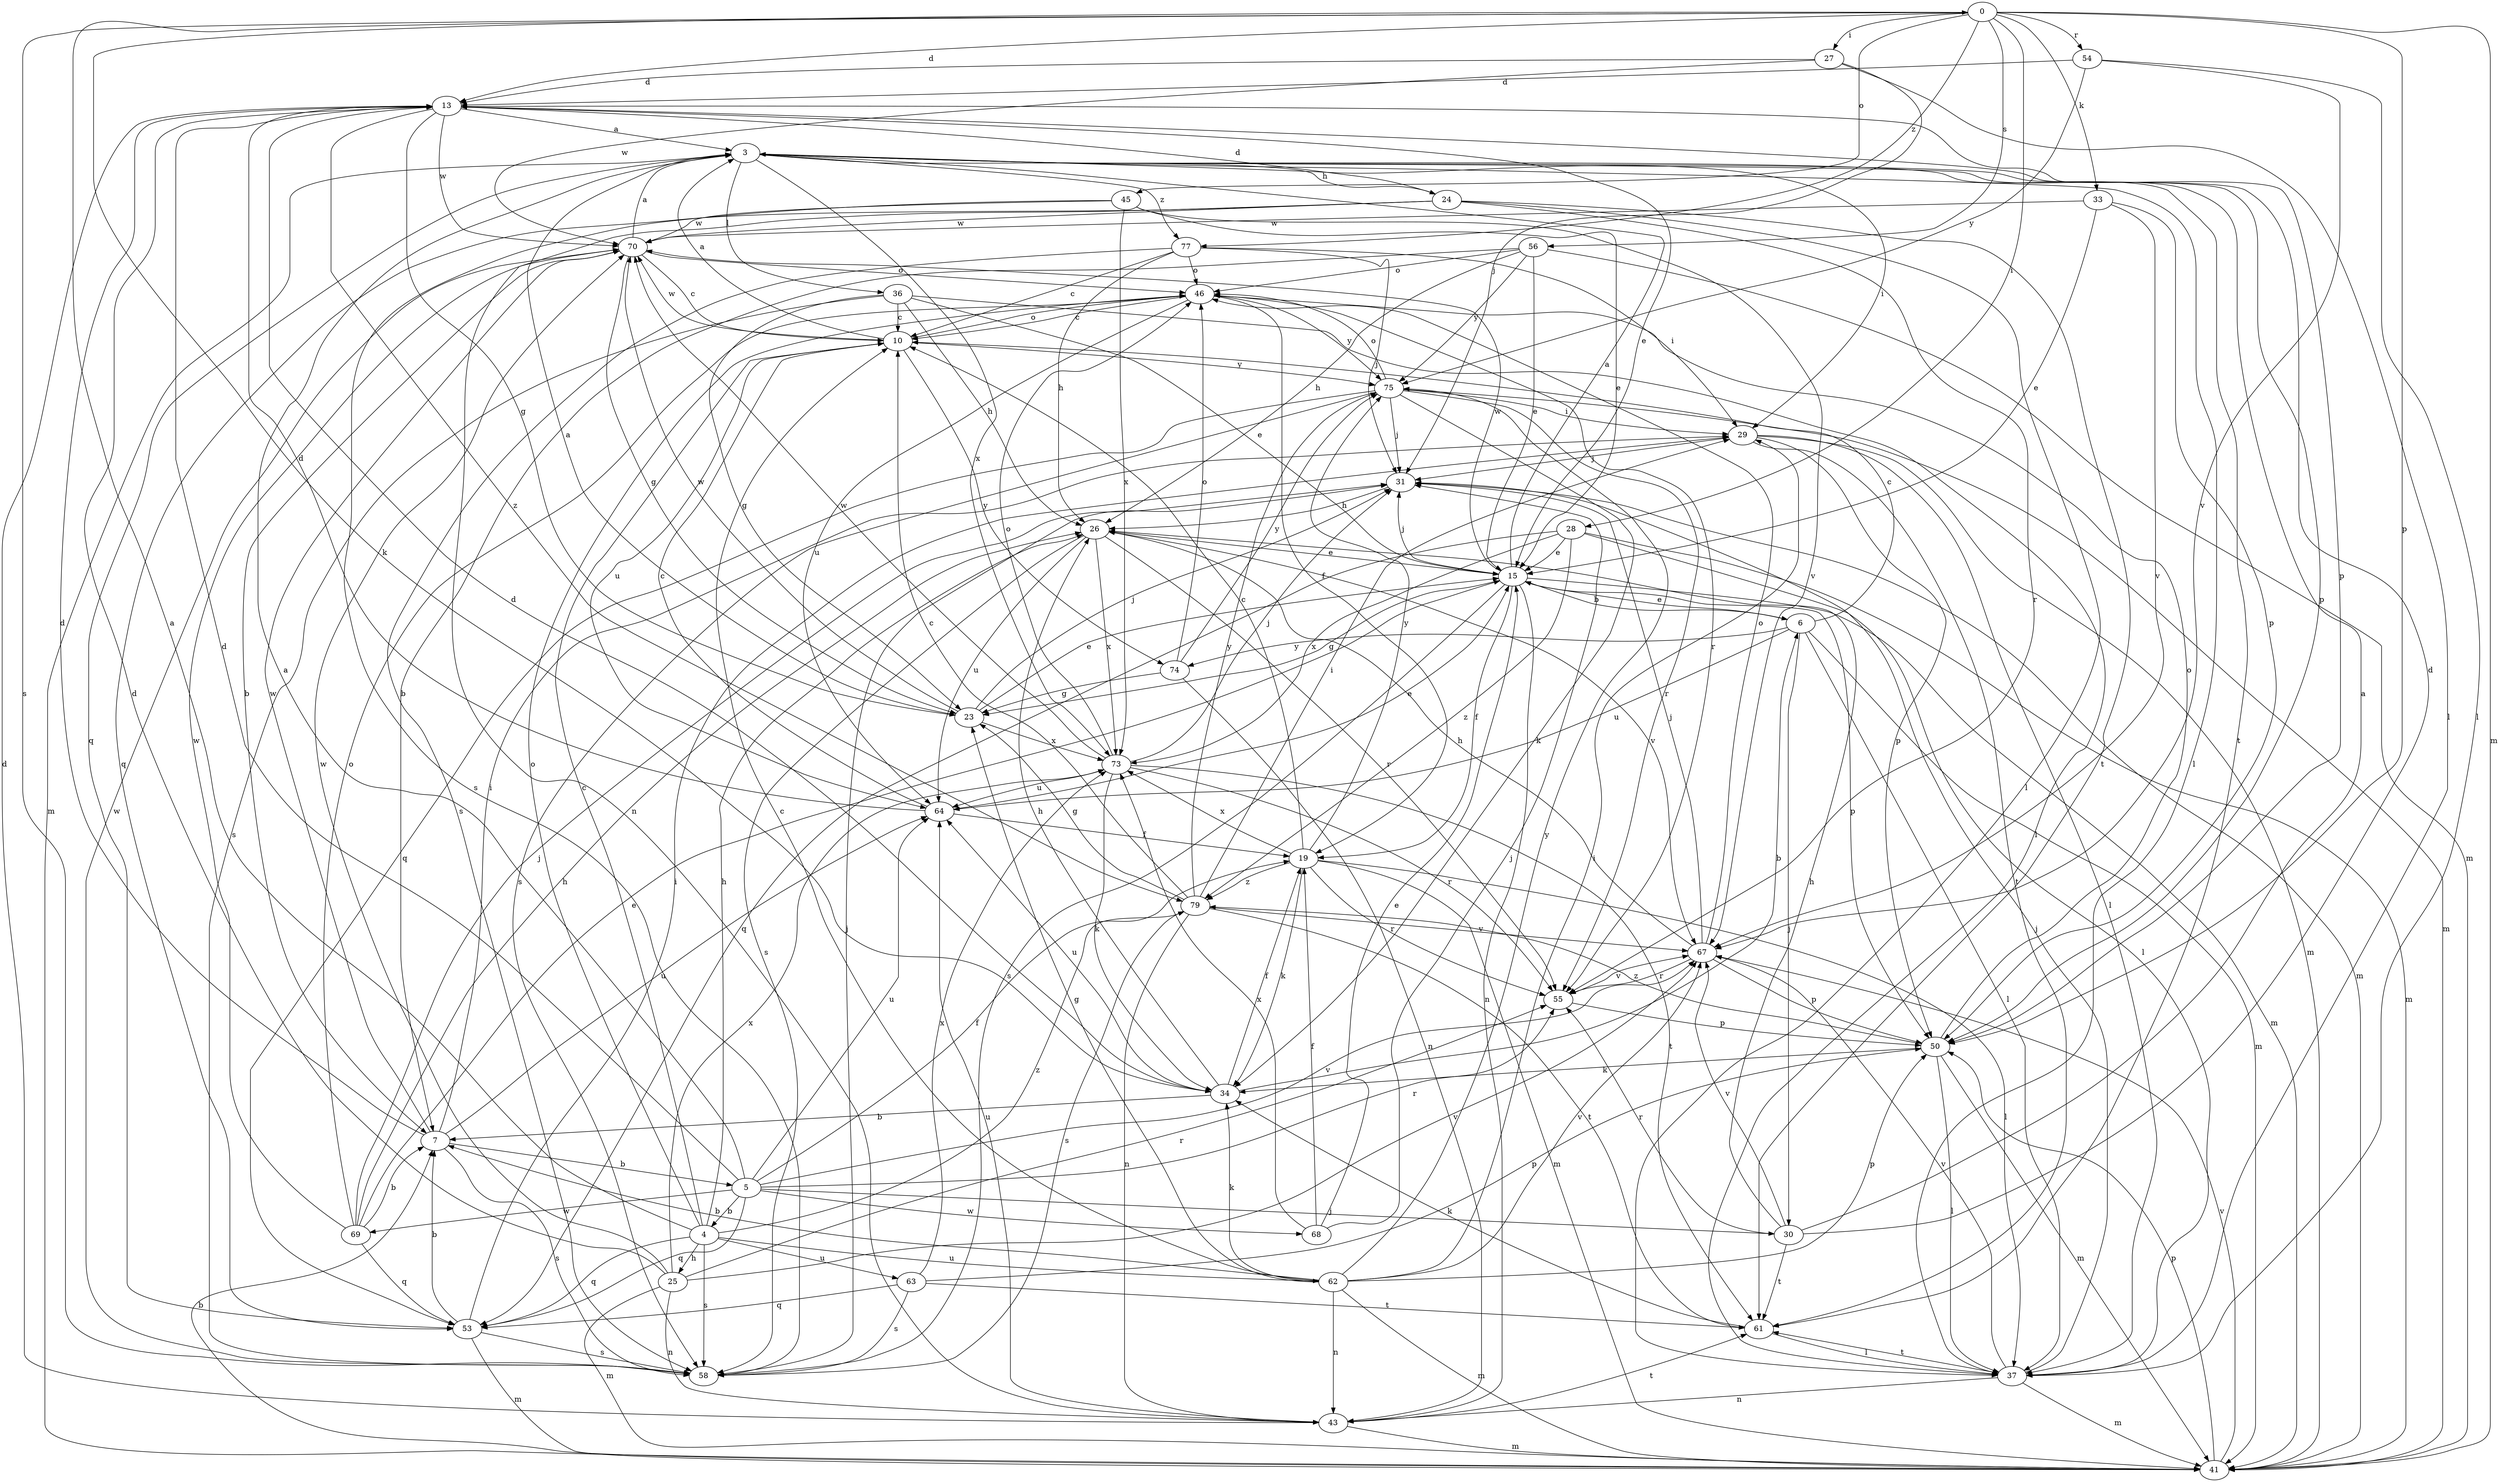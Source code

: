 strict digraph  {
0;
3;
4;
5;
6;
7;
10;
13;
15;
19;
23;
24;
25;
26;
27;
28;
29;
30;
31;
33;
34;
36;
37;
41;
43;
45;
46;
50;
53;
54;
55;
56;
58;
61;
62;
63;
64;
67;
68;
69;
70;
73;
74;
75;
77;
79;
0 -> 13  [label=d];
0 -> 27  [label=i];
0 -> 28  [label=i];
0 -> 33  [label=k];
0 -> 34  [label=k];
0 -> 41  [label=m];
0 -> 45  [label=o];
0 -> 50  [label=p];
0 -> 54  [label=r];
0 -> 56  [label=s];
0 -> 58  [label=s];
0 -> 77  [label=z];
3 -> 24  [label=h];
3 -> 29  [label=i];
3 -> 36  [label=l];
3 -> 37  [label=l];
3 -> 41  [label=m];
3 -> 50  [label=p];
3 -> 53  [label=q];
3 -> 61  [label=t];
3 -> 73  [label=x];
3 -> 77  [label=z];
4 -> 0  [label=a];
4 -> 10  [label=c];
4 -> 25  [label=h];
4 -> 26  [label=h];
4 -> 46  [label=o];
4 -> 53  [label=q];
4 -> 58  [label=s];
4 -> 62  [label=u];
4 -> 63  [label=u];
4 -> 79  [label=z];
5 -> 3  [label=a];
5 -> 4  [label=b];
5 -> 13  [label=d];
5 -> 19  [label=f];
5 -> 30  [label=j];
5 -> 53  [label=q];
5 -> 55  [label=r];
5 -> 64  [label=u];
5 -> 67  [label=v];
5 -> 68  [label=w];
5 -> 69  [label=w];
6 -> 10  [label=c];
6 -> 15  [label=e];
6 -> 30  [label=j];
6 -> 37  [label=l];
6 -> 41  [label=m];
6 -> 64  [label=u];
6 -> 74  [label=y];
7 -> 5  [label=b];
7 -> 13  [label=d];
7 -> 29  [label=i];
7 -> 58  [label=s];
7 -> 64  [label=u];
7 -> 70  [label=w];
10 -> 3  [label=a];
10 -> 46  [label=o];
10 -> 64  [label=u];
10 -> 70  [label=w];
10 -> 74  [label=y];
10 -> 75  [label=y];
13 -> 3  [label=a];
13 -> 15  [label=e];
13 -> 23  [label=g];
13 -> 50  [label=p];
13 -> 70  [label=w];
13 -> 79  [label=z];
15 -> 3  [label=a];
15 -> 6  [label=b];
15 -> 19  [label=f];
15 -> 23  [label=g];
15 -> 31  [label=j];
15 -> 41  [label=m];
15 -> 43  [label=n];
15 -> 50  [label=p];
15 -> 58  [label=s];
15 -> 70  [label=w];
19 -> 10  [label=c];
19 -> 34  [label=k];
19 -> 37  [label=l];
19 -> 41  [label=m];
19 -> 55  [label=r];
19 -> 73  [label=x];
19 -> 75  [label=y];
19 -> 79  [label=z];
23 -> 3  [label=a];
23 -> 15  [label=e];
23 -> 31  [label=j];
23 -> 70  [label=w];
23 -> 73  [label=x];
24 -> 13  [label=d];
24 -> 37  [label=l];
24 -> 43  [label=n];
24 -> 53  [label=q];
24 -> 55  [label=r];
24 -> 61  [label=t];
24 -> 70  [label=w];
25 -> 13  [label=d];
25 -> 41  [label=m];
25 -> 43  [label=n];
25 -> 55  [label=r];
25 -> 67  [label=v];
25 -> 70  [label=w];
25 -> 73  [label=x];
26 -> 15  [label=e];
26 -> 55  [label=r];
26 -> 58  [label=s];
26 -> 64  [label=u];
26 -> 67  [label=v];
26 -> 73  [label=x];
27 -> 13  [label=d];
27 -> 31  [label=j];
27 -> 37  [label=l];
27 -> 70  [label=w];
28 -> 15  [label=e];
28 -> 37  [label=l];
28 -> 41  [label=m];
28 -> 53  [label=q];
28 -> 73  [label=x];
28 -> 79  [label=z];
29 -> 31  [label=j];
29 -> 37  [label=l];
29 -> 41  [label=m];
29 -> 50  [label=p];
29 -> 61  [label=t];
30 -> 3  [label=a];
30 -> 13  [label=d];
30 -> 26  [label=h];
30 -> 55  [label=r];
30 -> 61  [label=t];
30 -> 67  [label=v];
31 -> 26  [label=h];
31 -> 41  [label=m];
33 -> 15  [label=e];
33 -> 50  [label=p];
33 -> 67  [label=v];
33 -> 70  [label=w];
34 -> 6  [label=b];
34 -> 7  [label=b];
34 -> 13  [label=d];
34 -> 19  [label=f];
34 -> 26  [label=h];
34 -> 64  [label=u];
36 -> 10  [label=c];
36 -> 15  [label=e];
36 -> 23  [label=g];
36 -> 26  [label=h];
36 -> 37  [label=l];
36 -> 58  [label=s];
37 -> 31  [label=j];
37 -> 41  [label=m];
37 -> 43  [label=n];
37 -> 61  [label=t];
37 -> 67  [label=v];
41 -> 7  [label=b];
41 -> 50  [label=p];
41 -> 67  [label=v];
43 -> 13  [label=d];
43 -> 41  [label=m];
43 -> 61  [label=t];
43 -> 64  [label=u];
45 -> 15  [label=e];
45 -> 58  [label=s];
45 -> 67  [label=v];
45 -> 70  [label=w];
45 -> 73  [label=x];
46 -> 10  [label=c];
46 -> 19  [label=f];
46 -> 55  [label=r];
46 -> 64  [label=u];
46 -> 75  [label=y];
50 -> 34  [label=k];
50 -> 37  [label=l];
50 -> 41  [label=m];
50 -> 46  [label=o];
50 -> 79  [label=z];
53 -> 7  [label=b];
53 -> 29  [label=i];
53 -> 41  [label=m];
53 -> 58  [label=s];
54 -> 13  [label=d];
54 -> 37  [label=l];
54 -> 67  [label=v];
54 -> 75  [label=y];
55 -> 50  [label=p];
55 -> 67  [label=v];
56 -> 7  [label=b];
56 -> 15  [label=e];
56 -> 26  [label=h];
56 -> 41  [label=m];
56 -> 46  [label=o];
56 -> 75  [label=y];
58 -> 31  [label=j];
58 -> 70  [label=w];
61 -> 34  [label=k];
61 -> 37  [label=l];
62 -> 7  [label=b];
62 -> 10  [label=c];
62 -> 23  [label=g];
62 -> 29  [label=i];
62 -> 34  [label=k];
62 -> 41  [label=m];
62 -> 43  [label=n];
62 -> 50  [label=p];
62 -> 67  [label=v];
62 -> 75  [label=y];
63 -> 50  [label=p];
63 -> 53  [label=q];
63 -> 58  [label=s];
63 -> 61  [label=t];
63 -> 73  [label=x];
64 -> 10  [label=c];
64 -> 13  [label=d];
64 -> 15  [label=e];
64 -> 19  [label=f];
67 -> 26  [label=h];
67 -> 31  [label=j];
67 -> 46  [label=o];
67 -> 50  [label=p];
67 -> 55  [label=r];
68 -> 15  [label=e];
68 -> 19  [label=f];
68 -> 31  [label=j];
68 -> 73  [label=x];
69 -> 7  [label=b];
69 -> 15  [label=e];
69 -> 26  [label=h];
69 -> 31  [label=j];
69 -> 46  [label=o];
69 -> 53  [label=q];
69 -> 70  [label=w];
70 -> 3  [label=a];
70 -> 7  [label=b];
70 -> 10  [label=c];
70 -> 23  [label=g];
70 -> 46  [label=o];
73 -> 31  [label=j];
73 -> 34  [label=k];
73 -> 46  [label=o];
73 -> 55  [label=r];
73 -> 61  [label=t];
73 -> 64  [label=u];
73 -> 70  [label=w];
74 -> 23  [label=g];
74 -> 43  [label=n];
74 -> 46  [label=o];
74 -> 75  [label=y];
75 -> 29  [label=i];
75 -> 31  [label=j];
75 -> 34  [label=k];
75 -> 41  [label=m];
75 -> 46  [label=o];
75 -> 53  [label=q];
75 -> 55  [label=r];
75 -> 58  [label=s];
77 -> 10  [label=c];
77 -> 26  [label=h];
77 -> 29  [label=i];
77 -> 31  [label=j];
77 -> 46  [label=o];
77 -> 58  [label=s];
79 -> 10  [label=c];
79 -> 23  [label=g];
79 -> 29  [label=i];
79 -> 43  [label=n];
79 -> 58  [label=s];
79 -> 61  [label=t];
79 -> 67  [label=v];
79 -> 75  [label=y];
}
